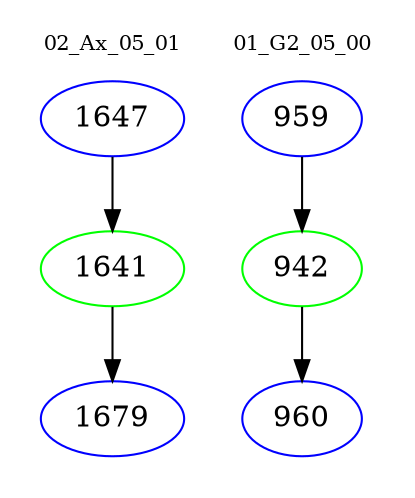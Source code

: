 digraph{
subgraph cluster_0 {
color = white
label = "02_Ax_05_01";
fontsize=10;
T0_1647 [label="1647", color="blue"]
T0_1647 -> T0_1641 [color="black"]
T0_1641 [label="1641", color="green"]
T0_1641 -> T0_1679 [color="black"]
T0_1679 [label="1679", color="blue"]
}
subgraph cluster_1 {
color = white
label = "01_G2_05_00";
fontsize=10;
T1_959 [label="959", color="blue"]
T1_959 -> T1_942 [color="black"]
T1_942 [label="942", color="green"]
T1_942 -> T1_960 [color="black"]
T1_960 [label="960", color="blue"]
}
}
